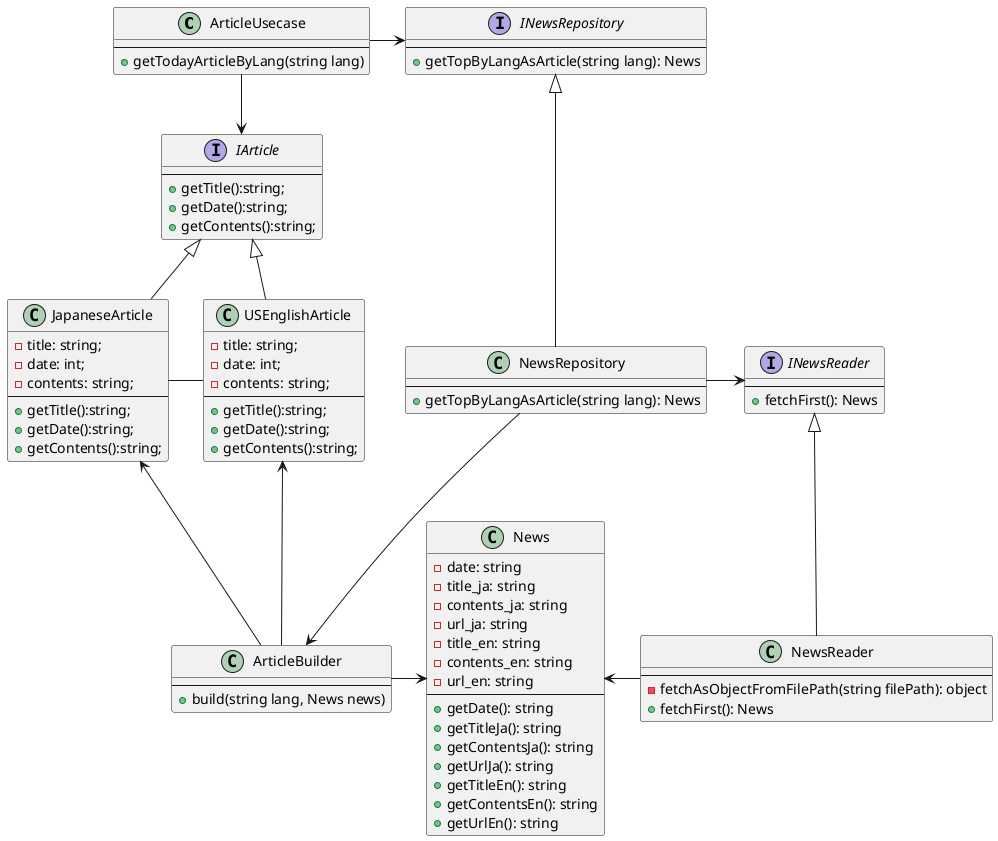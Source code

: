 @startuml

class ArticleUsecase {
---
+getTodayArticleByLang(string lang)
}

interface INewsRepository {
---
+getTopByLangAsArticle(string lang): News
}

class NewsRepository {
---
+getTopByLangAsArticle(string lang): News
}

class ArticleBuilder {
---
+build(string lang, News news)
}

interface IArticle {
---
+getTitle():string;
+getDate():string;
+getContents():string;
}

class JapaneseArticle {
-title: string;
-date: int;
-contents: string;
---
+getTitle():string;
+getDate():string;
+getContents():string;
}

class USEnglishArticle {
-title: string;
-date: int;
-contents: string;
---
+getTitle():string;
+getDate():string;
+getContents():string;
}

interface INewsReader {
---
+fetchFirst(): News
}

class NewsReader {
---
-fetchAsObjectFromFilePath(string filePath): object
+fetchFirst(): News
}

class News {
-date: string
-title_ja: string
-contents_ja: string
-url_ja: string
-title_en: string
-contents_en: string
-url_en: string
---
+getDate(): string
+getTitleJa(): string
+getContentsJa(): string
+getUrlJa(): string
+getTitleEn(): string
+getContentsEn(): string
+getUrlEn(): string
}

ArticleUsecase -right-> INewsRepository
ArticleUsecase -down-> IArticle

NewsRepository -up-|> INewsRepository

NewsRepository -down-> ArticleBuilder
NewsRepository -right-> INewsReader

NewsReader -up-|> INewsReader
NewsReader -left-> News

ArticleBuilder -right-> News
ArticleBuilder -up-> JapaneseArticle
ArticleBuilder -up-> USEnglishArticle


JapaneseArticle -up-|> IArticle
USEnglishArticle -up-|> IArticle

JapaneseArticle -right- USEnglishArticle

@enduml